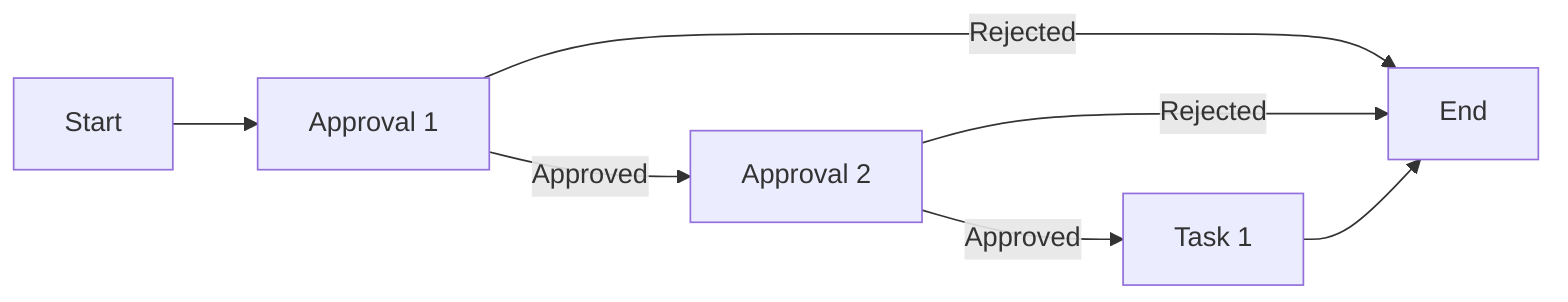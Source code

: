 graph LR
  S0[Start]
  A1[Approval 1]
  A2[Approval 2]
  T1[Task 1]
  E0[End]
  
  S0-->A1
  A1--Rejected-->E0
  A1--Approved-->A2
  A2--Rejected-->E0
  A2--Approved-->T1
  T1-->E0
